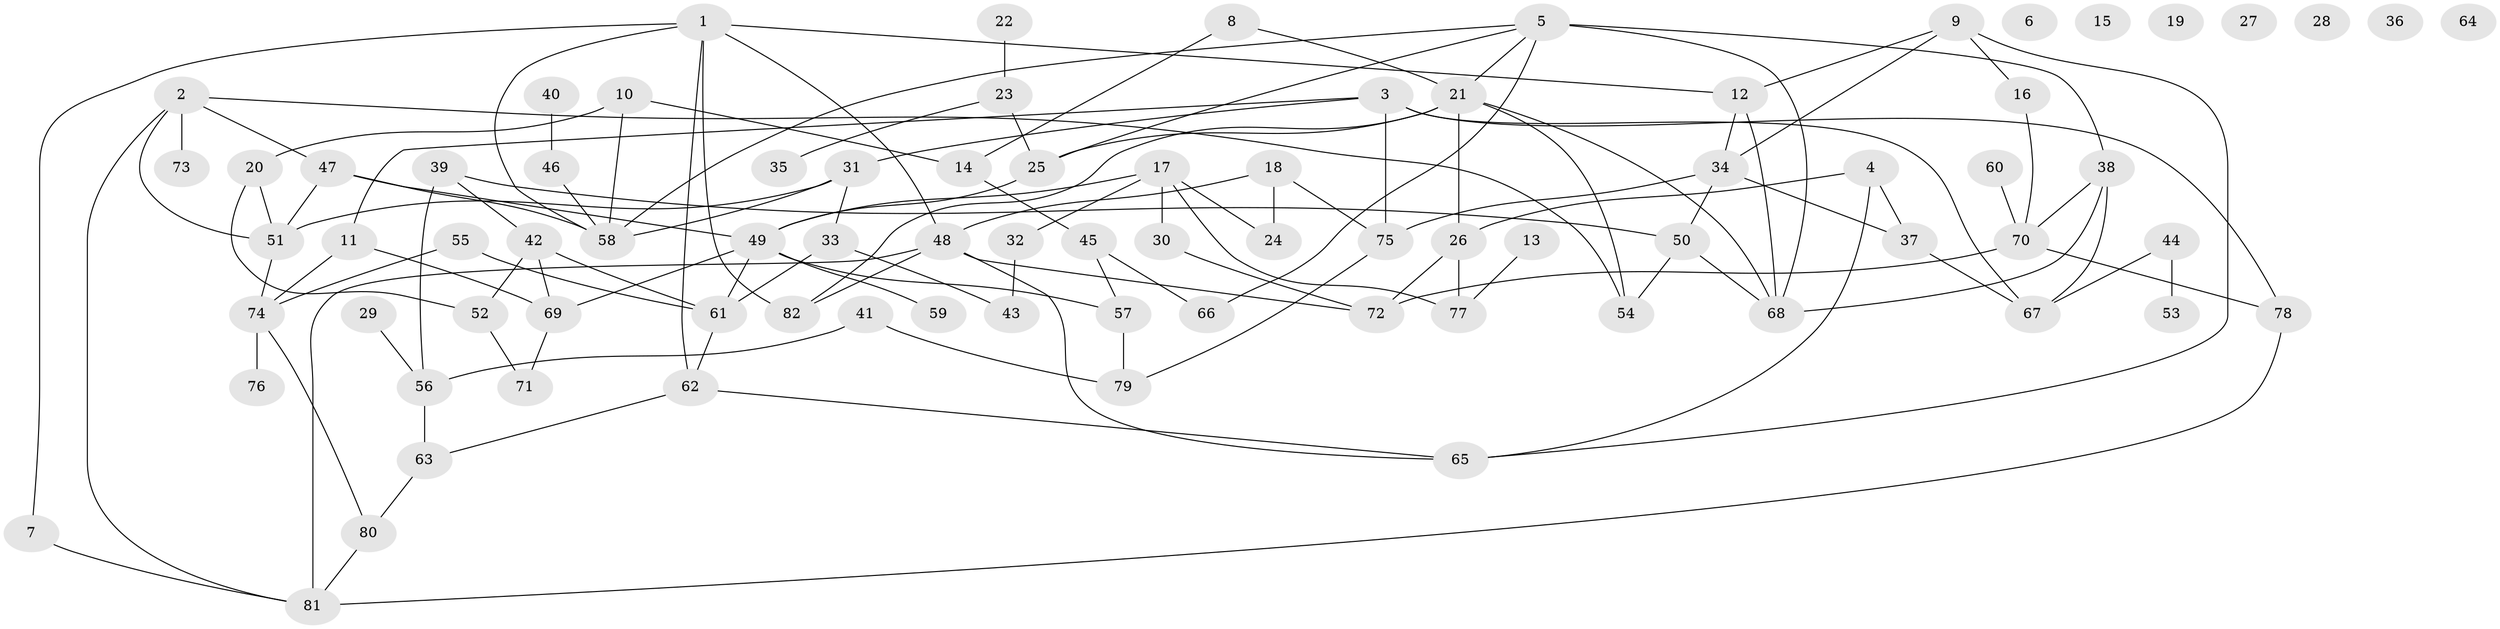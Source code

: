 // coarse degree distribution, {0: 0.14285714285714285, 5: 0.16326530612244897, 2: 0.14285714285714285, 1: 0.12244897959183673, 4: 0.1836734693877551, 3: 0.14285714285714285, 7: 0.02040816326530612, 6: 0.04081632653061224, 10: 0.04081632653061224}
// Generated by graph-tools (version 1.1) at 2025/44/03/04/25 21:44:15]
// undirected, 82 vertices, 124 edges
graph export_dot {
graph [start="1"]
  node [color=gray90,style=filled];
  1;
  2;
  3;
  4;
  5;
  6;
  7;
  8;
  9;
  10;
  11;
  12;
  13;
  14;
  15;
  16;
  17;
  18;
  19;
  20;
  21;
  22;
  23;
  24;
  25;
  26;
  27;
  28;
  29;
  30;
  31;
  32;
  33;
  34;
  35;
  36;
  37;
  38;
  39;
  40;
  41;
  42;
  43;
  44;
  45;
  46;
  47;
  48;
  49;
  50;
  51;
  52;
  53;
  54;
  55;
  56;
  57;
  58;
  59;
  60;
  61;
  62;
  63;
  64;
  65;
  66;
  67;
  68;
  69;
  70;
  71;
  72;
  73;
  74;
  75;
  76;
  77;
  78;
  79;
  80;
  81;
  82;
  1 -- 7;
  1 -- 12;
  1 -- 48;
  1 -- 58;
  1 -- 62;
  1 -- 82;
  2 -- 47;
  2 -- 51;
  2 -- 54;
  2 -- 73;
  2 -- 81;
  3 -- 11;
  3 -- 31;
  3 -- 67;
  3 -- 75;
  3 -- 78;
  4 -- 26;
  4 -- 37;
  4 -- 65;
  5 -- 21;
  5 -- 25;
  5 -- 38;
  5 -- 58;
  5 -- 66;
  5 -- 68;
  7 -- 81;
  8 -- 14;
  8 -- 21;
  9 -- 12;
  9 -- 16;
  9 -- 34;
  9 -- 65;
  10 -- 14;
  10 -- 20;
  10 -- 58;
  11 -- 69;
  11 -- 74;
  12 -- 34;
  12 -- 68;
  13 -- 77;
  14 -- 45;
  16 -- 70;
  17 -- 24;
  17 -- 30;
  17 -- 32;
  17 -- 49;
  17 -- 77;
  18 -- 24;
  18 -- 48;
  18 -- 75;
  20 -- 51;
  20 -- 52;
  21 -- 25;
  21 -- 26;
  21 -- 54;
  21 -- 68;
  21 -- 82;
  22 -- 23;
  23 -- 25;
  23 -- 35;
  25 -- 49;
  26 -- 72;
  26 -- 77;
  29 -- 56;
  30 -- 72;
  31 -- 33;
  31 -- 51;
  31 -- 58;
  32 -- 43;
  33 -- 43;
  33 -- 61;
  34 -- 37;
  34 -- 50;
  34 -- 75;
  37 -- 67;
  38 -- 67;
  38 -- 68;
  38 -- 70;
  39 -- 42;
  39 -- 50;
  39 -- 56;
  40 -- 46;
  41 -- 56;
  41 -- 79;
  42 -- 52;
  42 -- 61;
  42 -- 69;
  44 -- 53;
  44 -- 67;
  45 -- 57;
  45 -- 66;
  46 -- 58;
  47 -- 49;
  47 -- 51;
  47 -- 58;
  48 -- 65;
  48 -- 72;
  48 -- 81;
  48 -- 82;
  49 -- 57;
  49 -- 59;
  49 -- 61;
  49 -- 69;
  50 -- 54;
  50 -- 68;
  51 -- 74;
  52 -- 71;
  55 -- 61;
  55 -- 74;
  56 -- 63;
  57 -- 79;
  60 -- 70;
  61 -- 62;
  62 -- 63;
  62 -- 65;
  63 -- 80;
  69 -- 71;
  70 -- 72;
  70 -- 78;
  74 -- 76;
  74 -- 80;
  75 -- 79;
  78 -- 81;
  80 -- 81;
}

